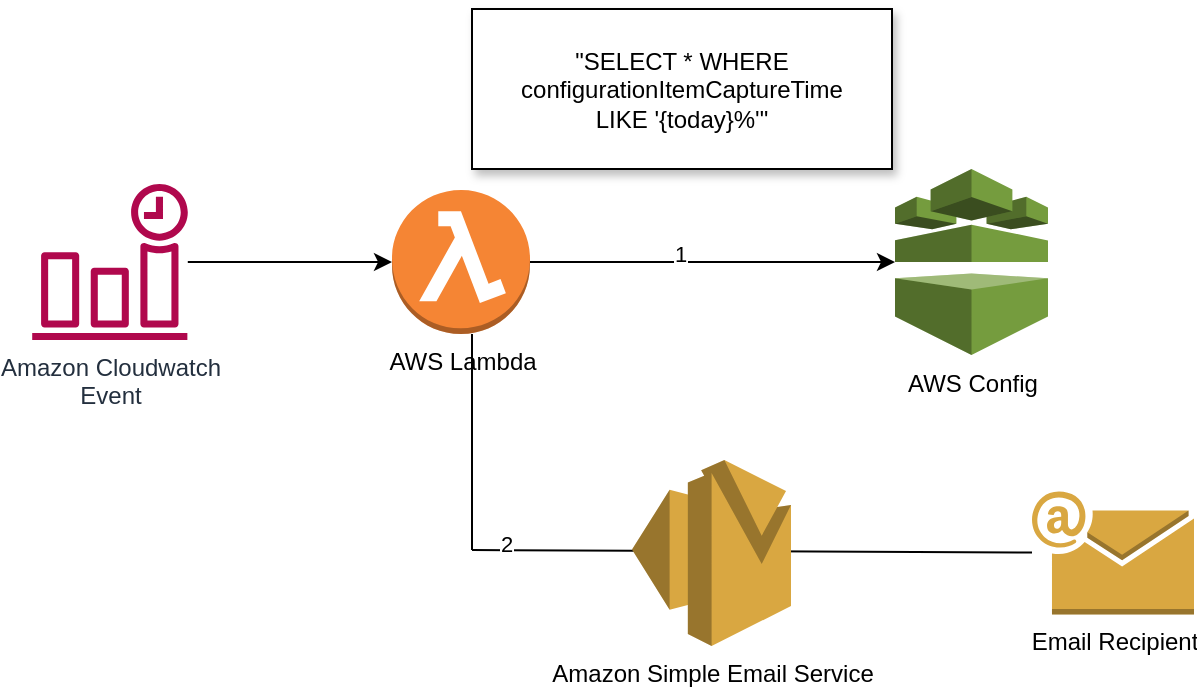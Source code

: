 <mxfile version="18.0.6" type="device"><diagram id="0C_-JhT0YBgQbVOGZ4Bb" name="Page-1"><mxGraphModel dx="1346" dy="852" grid="1" gridSize="10" guides="1" tooltips="1" connect="1" arrows="1" fold="1" page="1" pageScale="1" pageWidth="850" pageHeight="1100" math="0" shadow="0"><root><mxCell id="0"/><mxCell id="1" parent="0"/><mxCell id="WxaxeyzboqUqmT3NQOY7-7" style="edgeStyle=orthogonalEdgeStyle;rounded=0;orthogonalLoop=1;jettySize=auto;html=1;exitX=1;exitY=0.5;exitDx=0;exitDy=0;exitPerimeter=0;entryX=0;entryY=0.5;entryDx=0;entryDy=0;entryPerimeter=0;" edge="1" parent="1" source="WxaxeyzboqUqmT3NQOY7-1" target="WxaxeyzboqUqmT3NQOY7-2"><mxGeometry relative="1" as="geometry"/></mxCell><mxCell id="WxaxeyzboqUqmT3NQOY7-9" value="1" style="edgeLabel;html=1;align=center;verticalAlign=middle;resizable=0;points=[];" vertex="1" connectable="0" parent="WxaxeyzboqUqmT3NQOY7-7"><mxGeometry x="-0.178" y="4" relative="1" as="geometry"><mxPoint as="offset"/></mxGeometry></mxCell><mxCell id="WxaxeyzboqUqmT3NQOY7-1" value="AWS Lambda" style="outlineConnect=0;dashed=0;verticalLabelPosition=bottom;verticalAlign=top;align=center;html=1;shape=mxgraph.aws3.lambda_function;fillColor=#F58534;gradientColor=none;" vertex="1" parent="1"><mxGeometry x="280" y="190" width="69" height="72" as="geometry"/></mxCell><mxCell id="WxaxeyzboqUqmT3NQOY7-2" value="AWS Config" style="outlineConnect=0;dashed=0;verticalLabelPosition=bottom;verticalAlign=top;align=center;html=1;shape=mxgraph.aws3.config;fillColor=#759C3E;gradientColor=none;" vertex="1" parent="1"><mxGeometry x="531.5" y="179.5" width="76.5" height="93" as="geometry"/></mxCell><mxCell id="WxaxeyzboqUqmT3NQOY7-6" style="edgeStyle=orthogonalEdgeStyle;rounded=0;orthogonalLoop=1;jettySize=auto;html=1;entryX=0;entryY=0.5;entryDx=0;entryDy=0;entryPerimeter=0;" edge="1" parent="1" source="WxaxeyzboqUqmT3NQOY7-3" target="WxaxeyzboqUqmT3NQOY7-1"><mxGeometry relative="1" as="geometry"/></mxCell><mxCell id="WxaxeyzboqUqmT3NQOY7-3" value="Amazon Cloudwatch&lt;br&gt;Event" style="sketch=0;outlineConnect=0;fontColor=#232F3E;gradientColor=none;fillColor=#B0084D;strokeColor=none;dashed=0;verticalLabelPosition=bottom;verticalAlign=top;align=center;html=1;fontSize=12;fontStyle=0;aspect=fixed;pointerEvents=1;shape=mxgraph.aws4.event_time_based;" vertex="1" parent="1"><mxGeometry x="100" y="187" width="78" height="78" as="geometry"/></mxCell><mxCell id="WxaxeyzboqUqmT3NQOY7-5" value="Email Recipient" style="outlineConnect=0;dashed=0;verticalLabelPosition=bottom;verticalAlign=top;align=center;html=1;shape=mxgraph.aws3.email;fillColor=#D9A741;gradientColor=none;" vertex="1" parent="1"><mxGeometry x="600" y="340.75" width="81" height="61.5" as="geometry"/></mxCell><mxCell id="WxaxeyzboqUqmT3NQOY7-17" value="" style="endArrow=none;html=1;rounded=0;" edge="1" parent="1"><mxGeometry width="50" height="50" relative="1" as="geometry"><mxPoint x="320" y="370" as="sourcePoint"/><mxPoint x="320" y="262" as="targetPoint"/></mxGeometry></mxCell><mxCell id="WxaxeyzboqUqmT3NQOY7-18" value="" style="endArrow=none;html=1;rounded=0;" edge="1" parent="1" source="WxaxeyzboqUqmT3NQOY7-5"><mxGeometry width="50" height="50" relative="1" as="geometry"><mxPoint x="320" y="503" as="sourcePoint"/><mxPoint x="320" y="370" as="targetPoint"/></mxGeometry></mxCell><mxCell id="WxaxeyzboqUqmT3NQOY7-20" value="2" style="edgeLabel;html=1;align=center;verticalAlign=middle;resizable=0;points=[];" vertex="1" connectable="0" parent="WxaxeyzboqUqmT3NQOY7-18"><mxGeometry x="0.879" y="-3" relative="1" as="geometry"><mxPoint as="offset"/></mxGeometry></mxCell><mxCell id="WxaxeyzboqUqmT3NQOY7-4" value="Amazon Simple Email Service" style="outlineConnect=0;dashed=0;verticalLabelPosition=bottom;verticalAlign=top;align=center;html=1;shape=mxgraph.aws3.ses;fillColor=#D9A741;gradientColor=none;fontStyle=0" vertex="1" parent="1"><mxGeometry x="400" y="325" width="79.5" height="93" as="geometry"/></mxCell><mxCell id="WxaxeyzboqUqmT3NQOY7-21" value="&quot;SELECT * WHERE configurationItemCaptureTime&lt;br&gt;LIKE '{today}%'&quot;" style="rounded=0;whiteSpace=wrap;html=1;shadow=1;" vertex="1" parent="1"><mxGeometry x="320" y="99.5" width="210" height="80" as="geometry"/></mxCell></root></mxGraphModel></diagram></mxfile>